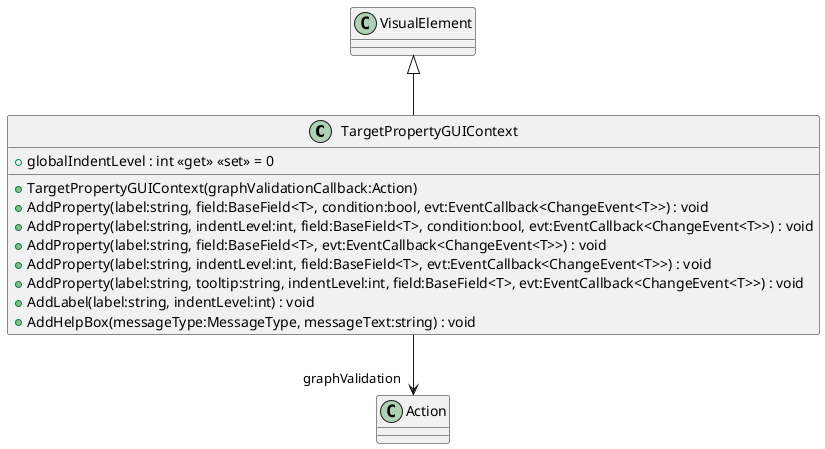 @startuml
class TargetPropertyGUIContext {
    + globalIndentLevel : int <<get>> <<set>> = 0
    + TargetPropertyGUIContext(graphValidationCallback:Action)
    + AddProperty(label:string, field:BaseField<T>, condition:bool, evt:EventCallback<ChangeEvent<T>>) : void
    + AddProperty(label:string, indentLevel:int, field:BaseField<T>, condition:bool, evt:EventCallback<ChangeEvent<T>>) : void
    + AddProperty(label:string, field:BaseField<T>, evt:EventCallback<ChangeEvent<T>>) : void
    + AddProperty(label:string, indentLevel:int, field:BaseField<T>, evt:EventCallback<ChangeEvent<T>>) : void
    + AddProperty(label:string, tooltip:string, indentLevel:int, field:BaseField<T>, evt:EventCallback<ChangeEvent<T>>) : void
    + AddLabel(label:string, indentLevel:int) : void
    + AddHelpBox(messageType:MessageType, messageText:string) : void
}
VisualElement <|-- TargetPropertyGUIContext
TargetPropertyGUIContext --> "graphValidation" Action
@enduml
